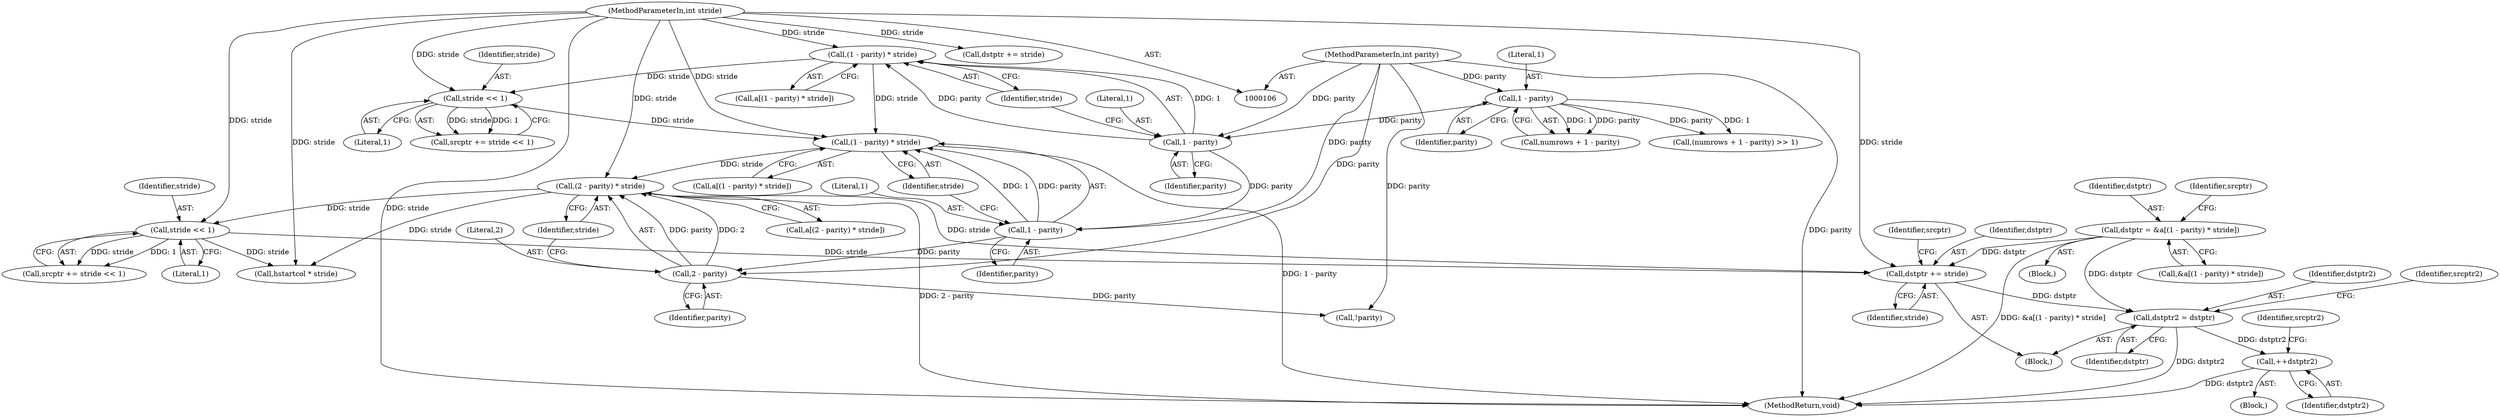 digraph "1_jasper_4a59cfaf9ab3d48fca4a15c0d2674bf7138e3d1a_1@pointer" {
"1000279" [label="(Call,dstptr += stride)"];
"1000284" [label="(Call,stride << 1)"];
"1000109" [label="(MethodParameterIn,int stride)"];
"1000235" [label="(Call,(2 - parity) * stride)"];
"1000236" [label="(Call,2 - parity)"];
"1000226" [label="(Call,1 - parity)"];
"1000177" [label="(Call,1 - parity)"];
"1000156" [label="(Call,1 - parity)"];
"1000110" [label="(MethodParameterIn,int parity)"];
"1000225" [label="(Call,(1 - parity) * stride)"];
"1000217" [label="(Call,stride << 1)"];
"1000176" [label="(Call,(1 - parity) * stride)"];
"1000220" [label="(Call,dstptr = &a[(1 - parity) * stride])"];
"1000254" [label="(Call,dstptr2 = dstptr)"];
"1000275" [label="(Call,++dstptr2)"];
"1000219" [label="(Literal,1)"];
"1000218" [label="(Identifier,stride)"];
"1000253" [label="(Block,)"];
"1000217" [label="(Call,stride << 1)"];
"1000255" [label="(Identifier,dstptr2)"];
"1000269" [label="(Block,)"];
"1000246" [label="(Call,!parity)"];
"1000158" [label="(Identifier,parity)"];
"1000254" [label="(Call,dstptr2 = dstptr)"];
"1000282" [label="(Call,srcptr += stride << 1)"];
"1000286" [label="(Literal,1)"];
"1000235" [label="(Call,(2 - parity) * stride)"];
"1000345" [label="(MethodReturn,void)"];
"1000258" [label="(Identifier,srcptr2)"];
"1000283" [label="(Identifier,srcptr)"];
"1000156" [label="(Call,1 - parity)"];
"1000157" [label="(Literal,1)"];
"1000281" [label="(Identifier,stride)"];
"1000180" [label="(Identifier,stride)"];
"1000256" [label="(Identifier,dstptr)"];
"1000276" [label="(Identifier,dstptr2)"];
"1000153" [label="(Call,(numrows + 1 - parity) >> 1)"];
"1000237" [label="(Literal,2)"];
"1000220" [label="(Call,dstptr = &a[(1 - parity) * stride])"];
"1000292" [label="(Call,hstartcol * stride)"];
"1000280" [label="(Identifier,dstptr)"];
"1000226" [label="(Call,1 - parity)"];
"1000176" [label="(Call,(1 - parity) * stride)"];
"1000110" [label="(MethodParameterIn,int parity)"];
"1000215" [label="(Call,srcptr += stride << 1)"];
"1000174" [label="(Call,a[(1 - parity) * stride])"];
"1000150" [label="(Block,)"];
"1000236" [label="(Call,2 - parity)"];
"1000284" [label="(Call,stride << 1)"];
"1000233" [label="(Call,a[(2 - parity) * stride])"];
"1000222" [label="(Call,&a[(1 - parity) * stride])"];
"1000332" [label="(Call,dstptr += stride)"];
"1000228" [label="(Identifier,parity)"];
"1000227" [label="(Literal,1)"];
"1000223" [label="(Call,a[(1 - parity) * stride])"];
"1000109" [label="(MethodParameterIn,int stride)"];
"1000275" [label="(Call,++dstptr2)"];
"1000178" [label="(Literal,1)"];
"1000177" [label="(Call,1 - parity)"];
"1000231" [label="(Identifier,srcptr)"];
"1000225" [label="(Call,(1 - parity) * stride)"];
"1000285" [label="(Identifier,stride)"];
"1000238" [label="(Identifier,parity)"];
"1000278" [label="(Identifier,srcptr2)"];
"1000239" [label="(Identifier,stride)"];
"1000179" [label="(Identifier,parity)"];
"1000279" [label="(Call,dstptr += stride)"];
"1000154" [label="(Call,numrows + 1 - parity)"];
"1000221" [label="(Identifier,dstptr)"];
"1000229" [label="(Identifier,stride)"];
"1000279" -> "1000253"  [label="AST: "];
"1000279" -> "1000281"  [label="CFG: "];
"1000280" -> "1000279"  [label="AST: "];
"1000281" -> "1000279"  [label="AST: "];
"1000283" -> "1000279"  [label="CFG: "];
"1000279" -> "1000254"  [label="DDG: dstptr"];
"1000284" -> "1000279"  [label="DDG: stride"];
"1000235" -> "1000279"  [label="DDG: stride"];
"1000109" -> "1000279"  [label="DDG: stride"];
"1000220" -> "1000279"  [label="DDG: dstptr"];
"1000284" -> "1000282"  [label="AST: "];
"1000284" -> "1000286"  [label="CFG: "];
"1000285" -> "1000284"  [label="AST: "];
"1000286" -> "1000284"  [label="AST: "];
"1000282" -> "1000284"  [label="CFG: "];
"1000284" -> "1000282"  [label="DDG: stride"];
"1000284" -> "1000282"  [label="DDG: 1"];
"1000109" -> "1000284"  [label="DDG: stride"];
"1000235" -> "1000284"  [label="DDG: stride"];
"1000284" -> "1000292"  [label="DDG: stride"];
"1000109" -> "1000106"  [label="AST: "];
"1000109" -> "1000345"  [label="DDG: stride"];
"1000109" -> "1000176"  [label="DDG: stride"];
"1000109" -> "1000217"  [label="DDG: stride"];
"1000109" -> "1000225"  [label="DDG: stride"];
"1000109" -> "1000235"  [label="DDG: stride"];
"1000109" -> "1000292"  [label="DDG: stride"];
"1000109" -> "1000332"  [label="DDG: stride"];
"1000235" -> "1000233"  [label="AST: "];
"1000235" -> "1000239"  [label="CFG: "];
"1000236" -> "1000235"  [label="AST: "];
"1000239" -> "1000235"  [label="AST: "];
"1000233" -> "1000235"  [label="CFG: "];
"1000235" -> "1000345"  [label="DDG: 2 - parity"];
"1000236" -> "1000235"  [label="DDG: 2"];
"1000236" -> "1000235"  [label="DDG: parity"];
"1000225" -> "1000235"  [label="DDG: stride"];
"1000235" -> "1000292"  [label="DDG: stride"];
"1000236" -> "1000238"  [label="CFG: "];
"1000237" -> "1000236"  [label="AST: "];
"1000238" -> "1000236"  [label="AST: "];
"1000239" -> "1000236"  [label="CFG: "];
"1000226" -> "1000236"  [label="DDG: parity"];
"1000110" -> "1000236"  [label="DDG: parity"];
"1000236" -> "1000246"  [label="DDG: parity"];
"1000226" -> "1000225"  [label="AST: "];
"1000226" -> "1000228"  [label="CFG: "];
"1000227" -> "1000226"  [label="AST: "];
"1000228" -> "1000226"  [label="AST: "];
"1000229" -> "1000226"  [label="CFG: "];
"1000226" -> "1000225"  [label="DDG: 1"];
"1000226" -> "1000225"  [label="DDG: parity"];
"1000177" -> "1000226"  [label="DDG: parity"];
"1000110" -> "1000226"  [label="DDG: parity"];
"1000177" -> "1000176"  [label="AST: "];
"1000177" -> "1000179"  [label="CFG: "];
"1000178" -> "1000177"  [label="AST: "];
"1000179" -> "1000177"  [label="AST: "];
"1000180" -> "1000177"  [label="CFG: "];
"1000177" -> "1000176"  [label="DDG: 1"];
"1000177" -> "1000176"  [label="DDG: parity"];
"1000156" -> "1000177"  [label="DDG: parity"];
"1000110" -> "1000177"  [label="DDG: parity"];
"1000156" -> "1000154"  [label="AST: "];
"1000156" -> "1000158"  [label="CFG: "];
"1000157" -> "1000156"  [label="AST: "];
"1000158" -> "1000156"  [label="AST: "];
"1000154" -> "1000156"  [label="CFG: "];
"1000156" -> "1000153"  [label="DDG: 1"];
"1000156" -> "1000153"  [label="DDG: parity"];
"1000156" -> "1000154"  [label="DDG: 1"];
"1000156" -> "1000154"  [label="DDG: parity"];
"1000110" -> "1000156"  [label="DDG: parity"];
"1000110" -> "1000106"  [label="AST: "];
"1000110" -> "1000345"  [label="DDG: parity"];
"1000110" -> "1000246"  [label="DDG: parity"];
"1000225" -> "1000223"  [label="AST: "];
"1000225" -> "1000229"  [label="CFG: "];
"1000229" -> "1000225"  [label="AST: "];
"1000223" -> "1000225"  [label="CFG: "];
"1000225" -> "1000345"  [label="DDG: 1 - parity"];
"1000217" -> "1000225"  [label="DDG: stride"];
"1000176" -> "1000225"  [label="DDG: stride"];
"1000217" -> "1000215"  [label="AST: "];
"1000217" -> "1000219"  [label="CFG: "];
"1000218" -> "1000217"  [label="AST: "];
"1000219" -> "1000217"  [label="AST: "];
"1000215" -> "1000217"  [label="CFG: "];
"1000217" -> "1000215"  [label="DDG: stride"];
"1000217" -> "1000215"  [label="DDG: 1"];
"1000176" -> "1000217"  [label="DDG: stride"];
"1000176" -> "1000174"  [label="AST: "];
"1000176" -> "1000180"  [label="CFG: "];
"1000180" -> "1000176"  [label="AST: "];
"1000174" -> "1000176"  [label="CFG: "];
"1000220" -> "1000150"  [label="AST: "];
"1000220" -> "1000222"  [label="CFG: "];
"1000221" -> "1000220"  [label="AST: "];
"1000222" -> "1000220"  [label="AST: "];
"1000231" -> "1000220"  [label="CFG: "];
"1000220" -> "1000345"  [label="DDG: &a[(1 - parity) * stride]"];
"1000220" -> "1000254"  [label="DDG: dstptr"];
"1000254" -> "1000253"  [label="AST: "];
"1000254" -> "1000256"  [label="CFG: "];
"1000255" -> "1000254"  [label="AST: "];
"1000256" -> "1000254"  [label="AST: "];
"1000258" -> "1000254"  [label="CFG: "];
"1000254" -> "1000345"  [label="DDG: dstptr2"];
"1000254" -> "1000275"  [label="DDG: dstptr2"];
"1000275" -> "1000269"  [label="AST: "];
"1000275" -> "1000276"  [label="CFG: "];
"1000276" -> "1000275"  [label="AST: "];
"1000278" -> "1000275"  [label="CFG: "];
"1000275" -> "1000345"  [label="DDG: dstptr2"];
}
